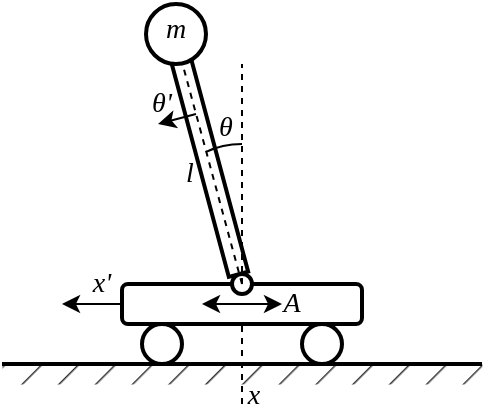 <mxfile version="26.1.0">
  <diagram name="Fig 1 - CartPole" id="KEVcmbsTopEMddDlJTIu">
    <mxGraphModel grid="1" page="1" gridSize="10" guides="1" tooltips="1" connect="1" arrows="1" fold="1" pageScale="1" pageWidth="827" pageHeight="1169" math="0" shadow="0">
      <root>
        <mxCell id="0" />
        <mxCell id="1" parent="0" />
        <mxCell id="dP_2gYsa0Pzmy6XJ4i8R-29" value="" style="rounded=0;whiteSpace=wrap;html=1;fillStyle=hatch;fillColor=#333333;strokeWidth=0.5;strokeColor=none;" vertex="1" parent="1">
          <mxGeometry x="200" y="240" width="240" height="10" as="geometry" />
        </mxCell>
        <mxCell id="dP_2gYsa0Pzmy6XJ4i8R-1" value="" style="endArrow=none;html=1;rounded=0;strokeWidth=2;" edge="1" parent="1">
          <mxGeometry width="50" height="50" relative="1" as="geometry">
            <mxPoint x="200" y="240" as="sourcePoint" />
            <mxPoint x="440" y="240" as="targetPoint" />
          </mxGeometry>
        </mxCell>
        <mxCell id="dP_2gYsa0Pzmy6XJ4i8R-4" value="" style="ellipse;whiteSpace=wrap;html=1;aspect=fixed;strokeWidth=2;fontSize=14;" vertex="1" parent="1">
          <mxGeometry x="270" y="220" width="20" height="20" as="geometry" />
        </mxCell>
        <mxCell id="dP_2gYsa0Pzmy6XJ4i8R-5" value="" style="ellipse;whiteSpace=wrap;html=1;aspect=fixed;strokeWidth=2;fontSize=14;" vertex="1" parent="1">
          <mxGeometry x="350" y="220" width="20" height="20" as="geometry" />
        </mxCell>
        <mxCell id="dP_2gYsa0Pzmy6XJ4i8R-6" value="" style="rounded=1;whiteSpace=wrap;html=1;strokeWidth=2;fontSize=14;" vertex="1" parent="1">
          <mxGeometry x="260" y="200" width="120" height="20" as="geometry" />
        </mxCell>
        <mxCell id="dP_2gYsa0Pzmy6XJ4i8R-7" value="" style="ellipse;whiteSpace=wrap;html=1;aspect=fixed;strokeWidth=2;fontSize=14;" vertex="1" parent="1">
          <mxGeometry x="315" y="195" width="10" height="10" as="geometry" />
        </mxCell>
        <mxCell id="dP_2gYsa0Pzmy6XJ4i8R-8" value="" style="rounded=0;whiteSpace=wrap;html=1;rotation=-15;strokeWidth=2;fontSize=14;" vertex="1" parent="1">
          <mxGeometry x="299" y="87" width="10" height="110" as="geometry" />
        </mxCell>
        <mxCell id="dP_2gYsa0Pzmy6XJ4i8R-9" value="" style="endArrow=none;dashed=1;html=1;rounded=0;fontSize=14;" edge="1" parent="1">
          <mxGeometry width="50" height="50" relative="1" as="geometry">
            <mxPoint x="320" y="200" as="sourcePoint" />
            <mxPoint x="320" y="90" as="targetPoint" />
          </mxGeometry>
        </mxCell>
        <mxCell id="dP_2gYsa0Pzmy6XJ4i8R-10" value="" style="endArrow=none;dashed=1;html=1;rounded=0;fontSize=14;" edge="1" parent="1">
          <mxGeometry width="50" height="50" relative="1" as="geometry">
            <mxPoint x="320" y="200" as="sourcePoint" />
            <mxPoint x="290" y="89" as="targetPoint" />
          </mxGeometry>
        </mxCell>
        <mxCell id="dP_2gYsa0Pzmy6XJ4i8R-12" value="" style="verticalLabelPosition=bottom;verticalAlign=top;html=1;shape=mxgraph.basic.arc;startAngle=0.898;endAngle=0;fontSize=14;" vertex="1" parent="1">
          <mxGeometry x="290" y="130" width="60" height="40" as="geometry" />
        </mxCell>
        <mxCell id="dP_2gYsa0Pzmy6XJ4i8R-13" value="&lt;span&gt;θ&lt;/span&gt;" style="text;html=1;align=center;verticalAlign=middle;whiteSpace=wrap;rounded=0;fontFamily=Times New Roman;fontStyle=2;fontSize=14;" vertex="1" parent="1">
          <mxGeometry x="302" y="112" width="20" height="20" as="geometry" />
        </mxCell>
        <mxCell id="dP_2gYsa0Pzmy6XJ4i8R-14" value="&lt;i&gt;l&lt;/i&gt;" style="text;html=1;align=center;verticalAlign=middle;whiteSpace=wrap;rounded=0;fontFamily=Times New Roman;fontSize=14;" vertex="1" parent="1">
          <mxGeometry x="279" y="130" width="30" height="30" as="geometry" />
        </mxCell>
        <mxCell id="dP_2gYsa0Pzmy6XJ4i8R-15" value="" style="endArrow=classic;html=1;rounded=0;exitX=0;exitY=0.5;exitDx=0;exitDy=0;fontSize=14;" edge="1" parent="1" source="dP_2gYsa0Pzmy6XJ4i8R-6">
          <mxGeometry width="50" height="50" relative="1" as="geometry">
            <mxPoint x="210" y="220" as="sourcePoint" />
            <mxPoint x="230" y="210" as="targetPoint" />
          </mxGeometry>
        </mxCell>
        <mxCell id="dP_2gYsa0Pzmy6XJ4i8R-16" value="" style="endArrow=none;dashed=1;html=1;rounded=0;entryX=0.5;entryY=1;entryDx=0;entryDy=0;exitX=0;exitY=1;exitDx=0;exitDy=0;fontSize=14;" edge="1" parent="1" target="dP_2gYsa0Pzmy6XJ4i8R-6">
          <mxGeometry width="50" height="50" relative="1" as="geometry">
            <mxPoint x="320" y="260" as="sourcePoint" />
            <mxPoint x="319.915" y="235" as="targetPoint" />
          </mxGeometry>
        </mxCell>
        <mxCell id="dP_2gYsa0Pzmy6XJ4i8R-19" value="x&#39;" style="text;html=1;align=center;verticalAlign=middle;whiteSpace=wrap;rounded=0;fontFamily=Times New Roman;fontStyle=2;fontSize=14;" vertex="1" parent="1">
          <mxGeometry x="240" y="190" width="20" height="20" as="geometry" />
        </mxCell>
        <mxCell id="dP_2gYsa0Pzmy6XJ4i8R-20" value="" style="endArrow=classic;startArrow=classic;html=1;rounded=0;fontSize=14;" edge="1" parent="1">
          <mxGeometry width="50" height="50" relative="1" as="geometry">
            <mxPoint x="340" y="210" as="sourcePoint" />
            <mxPoint x="300" y="210" as="targetPoint" />
          </mxGeometry>
        </mxCell>
        <mxCell id="dP_2gYsa0Pzmy6XJ4i8R-23" value="" style="endArrow=classic;html=1;rounded=0;fontSize=14;" edge="1" parent="1">
          <mxGeometry width="50" height="50" relative="1" as="geometry">
            <mxPoint x="297" y="115" as="sourcePoint" />
            <mxPoint x="278" y="120" as="targetPoint" />
          </mxGeometry>
        </mxCell>
        <mxCell id="dP_2gYsa0Pzmy6XJ4i8R-24" value="&lt;span&gt;θ&lt;/span&gt;&#39;" style="text;html=1;align=center;verticalAlign=middle;whiteSpace=wrap;rounded=0;fontFamily=Times New Roman;fontStyle=2;fontSize=14;" vertex="1" parent="1">
          <mxGeometry x="270" y="100" width="20" height="20" as="geometry" />
        </mxCell>
        <mxCell id="dP_2gYsa0Pzmy6XJ4i8R-25" value="" style="ellipse;whiteSpace=wrap;html=1;aspect=fixed;strokeWidth=2;fontSize=14;" vertex="1" parent="1">
          <mxGeometry x="272" y="60" width="30" height="30" as="geometry" />
        </mxCell>
        <mxCell id="dP_2gYsa0Pzmy6XJ4i8R-26" value="m" style="text;html=1;align=center;verticalAlign=middle;whiteSpace=wrap;rounded=0;fontFamily=Times New Roman;fontStyle=2;fontSize=14;" vertex="1" parent="1">
          <mxGeometry x="272" y="58" width="30" height="30" as="geometry" />
        </mxCell>
        <mxCell id="dP_2gYsa0Pzmy6XJ4i8R-28" value="&lt;i&gt;A&lt;/i&gt;" style="text;html=1;align=center;verticalAlign=middle;whiteSpace=wrap;rounded=0;fontFamily=Times New Roman;fontSize=14;" vertex="1" parent="1">
          <mxGeometry x="330" y="195" width="30" height="30" as="geometry" />
        </mxCell>
        <mxCell id="dP_2gYsa0Pzmy6XJ4i8R-31" value="x" style="text;html=1;align=center;verticalAlign=middle;whiteSpace=wrap;rounded=0;fontFamily=Times New Roman;fontStyle=2;fontSize=14;" vertex="1" parent="1">
          <mxGeometry x="316" y="246" width="20" height="20" as="geometry" />
        </mxCell>
      </root>
    </mxGraphModel>
  </diagram>
</mxfile>
